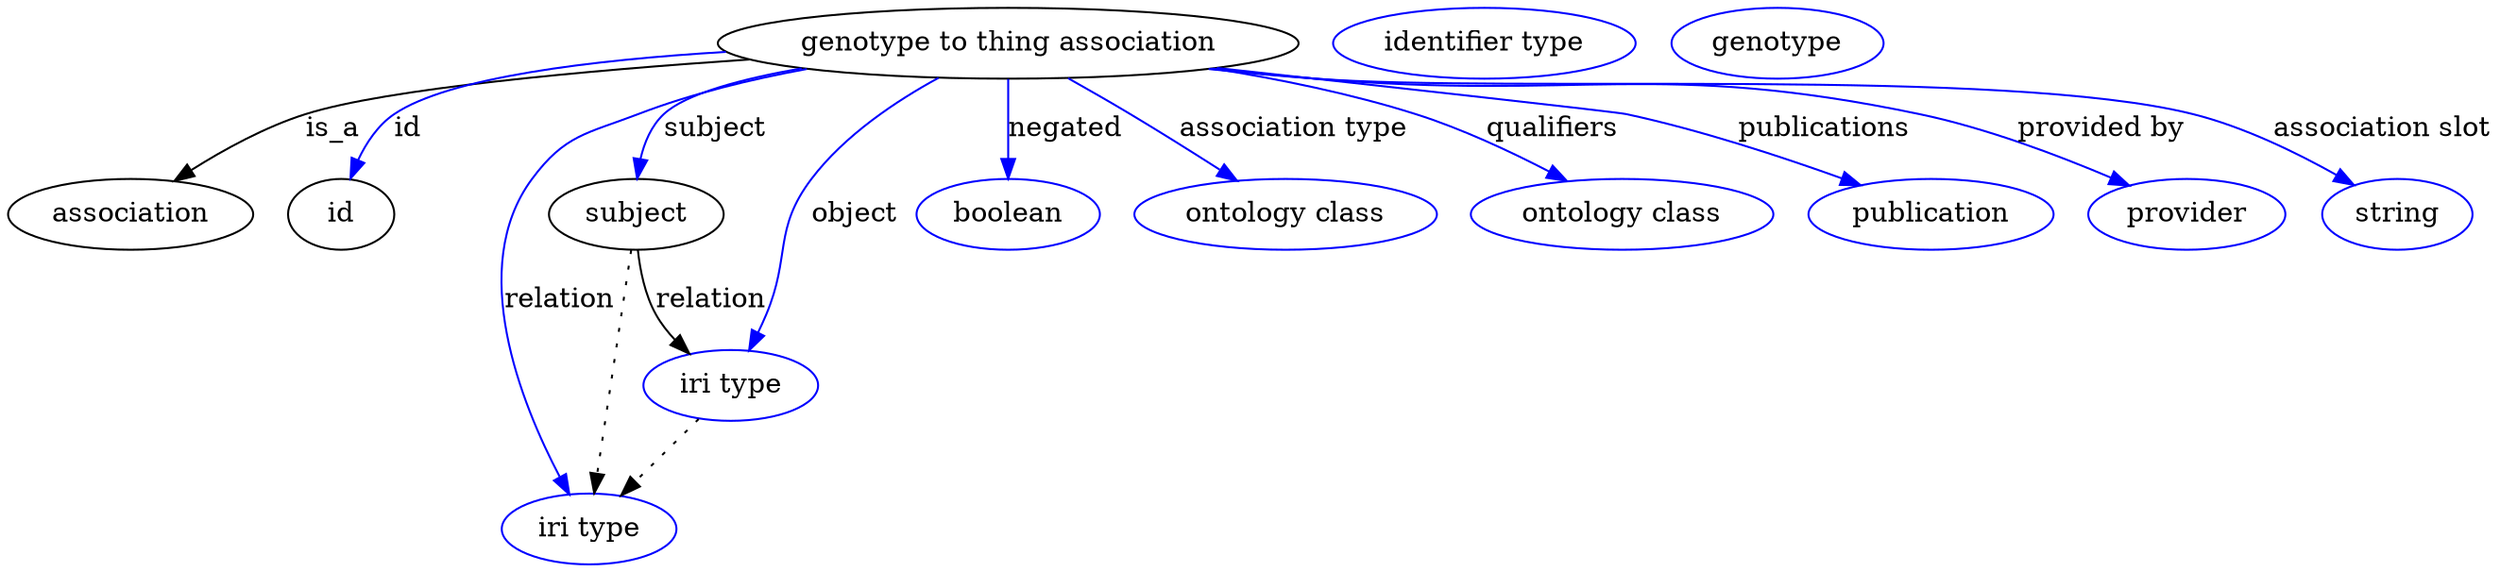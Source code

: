 digraph {
	graph [bb="0,0,1050.7,281"];
	node [label="\N"];
	"genotype to thing association"	 [height=0.5,
		label="genotype to thing association",
		pos="437.4,263",
		width=3.153];
	association	 [height=0.5,
		pos="49.402,177",
		width=1.3723];
	"genotype to thing association" -> association	 [label=is_a,
		lp="145.68,220",
		pos="e,71.092,193.3 334.34,255.36 261.25,249.07 169.98,239.23 133.85,227 114.69,220.52 95.144,209.3 79.687,199.12"];
	id	 [height=0.5,
		pos="143.4,177",
		width=0.75];
	"genotype to thing association" -> id	 [color=blue,
		label=id,
		lp="179.85,220",
		pos="e,149.46,194.66 328.89,257.6 267.84,252.76 198.91,243.72 173.51,227 165.06,221.44 158.62,212.6 153.91,203.9",
		style=solid];
	subject	 [height=0.5,
		pos="276.4,177",
		width=0.97656];
	"genotype to thing association" -> subject	 [color=blue,
		label=subject,
		lp="314.23,220",
		pos="e,278.37,195.06 358.37,250.05 330.65,244.1 303.89,236.29 293.75,227 287.46,221.24 283.45,213.09 280.89,205.03",
		style=solid];
	relation	 [color=blue,
		height=0.5,
		label="iri type",
		pos="256.4,18",
		width=0.9834];
	"genotype to thing association" -> relation	 [color=blue,
		label=relation,
		lp="240.78,134",
		pos="e,247,35.476 356.56,250.31 331.54,244.85 304.29,237.29 280.4,227 256.85,216.86 246.28,216.56 232.4,195 202.59,148.68 225.71,81.424 \
242.65,44.586",
		style=solid];
	object	 [color=blue,
		height=0.5,
		label="iri type",
		pos="319.4,91",
		width=0.9834];
	"genotype to thing association" -> object	 [color=blue,
		label=object,
		lp="373.51,177",
		pos="e,326.55,108.88 409.5,245.53 392,233.3 370.18,215.51 356.19,195 338.23,168.67 344.25,156.97 333.4,127 332.4,124.22 331.32,121.33 \
330.23,118.45",
		style=solid];
	negated	 [color=blue,
		height=0.5,
		label=boolean,
		pos="437.4,177",
		width=1.0584];
	"genotype to thing association" -> negated	 [color=blue,
		label=negated,
		lp="459.17,220",
		pos="e,437.4,195.21 437.4,244.76 437.4,233.36 437.4,218.43 437.4,205.49",
		style=solid];
	"association type"	 [color=blue,
		height=0.5,
		label="ontology class",
		pos="554.4,177",
		width=1.6931];
	"genotype to thing association" -> "association type"	 [color=blue,
		label="association type",
		lp="548.31,220",
		pos="e,531.67,193.71 461.36,245.39 479.3,232.2 503.98,214.06 523.42,199.77",
		style=solid];
	qualifiers	 [color=blue,
		height=0.5,
		label="ontology class",
		pos="694.4,177",
		width=1.6931];
	"genotype to thing association" -> qualifiers	 [color=blue,
		label=qualifiers,
		lp="654.45,220",
		pos="e,667.24,193.38 514.64,249.77 541.28,244.12 571.04,236.58 597.4,227 618.33,219.39 640.48,208.24 658.33,198.39",
		style=solid];
	publications	 [color=blue,
		height=0.5,
		label=publication,
		pos="823.4,177",
		width=1.3859];
	"genotype to thing association" -> publications	 [color=blue,
		label=publications,
		lp="765.62,220",
		pos="e,790.84,190.82 521.1,250.74 534.25,248.82 547.69,246.85 560.4,245 615.51,236.97 630.37,240.49 684.4,227 717.64,218.7 754.04,205.45 \
781.25,194.67",
		style=solid];
	"provided by"	 [color=blue,
		height=0.5,
		label=provider,
		pos="931.4,177",
		width=1.1129];
	"genotype to thing association" -> "provided by"	 [color=blue,
		label="provided by",
		lp="881.03,220",
		pos="e,904.19,190.39 518.35,250.32 532.35,248.36 546.78,246.5 560.4,245 668.05,233.15 697.79,250.97 803.4,227 835.38,219.74 869.91,205.87 \
895.04,194.57",
		style=solid];
	"association slot"	 [color=blue,
		height=0.5,
		label=string,
		pos="1020.4,177",
		width=0.8403];
	"genotype to thing association" -> "association slot"	 [color=blue,
		label="association slot",
		lp="998.37,220",
		pos="e,999.5,190.4 517.32,250.18 531.64,248.2 546.44,246.37 560.4,245 639.68,237.22 841.28,246.94 918.4,227 944.12,220.35 971,206.86 \
990.71,195.57",
		style=solid];
	association_id	 [color=blue,
		height=0.5,
		label="identifier type",
		pos="628.4,263",
		width=1.652];
	subject -> relation	 [pos="e,258.67,36.027 274.11,158.76 270.64,131.21 264.04,78.735 259.95,46.223",
		style=dotted];
	subject -> object	 [label=relation,
		lp="312.78,134",
		pos="e,304.16,107.25 279.77,158.76 282.02,148.99 285.52,136.95 290.64,127 292.72,122.97 295.28,118.96 298.02,115.16"];
	"genotype to thing association_subject"	 [color=blue,
		height=0.5,
		label=genotype,
		pos="748.4,263",
		width=1.1812];
	object -> relation	 [pos="e,270.64,34.499 305.11,74.435 296.89,64.915 286.42,52.785 277.3,42.212",
		style=dotted];
}
